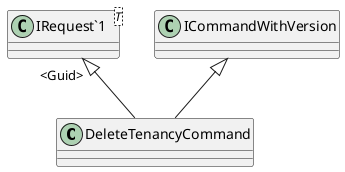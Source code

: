 @startuml
class DeleteTenancyCommand {
}
class "IRequest`1"<T> {
}
"IRequest`1" "<Guid>" <|-- DeleteTenancyCommand
ICommandWithVersion <|-- DeleteTenancyCommand
@enduml
